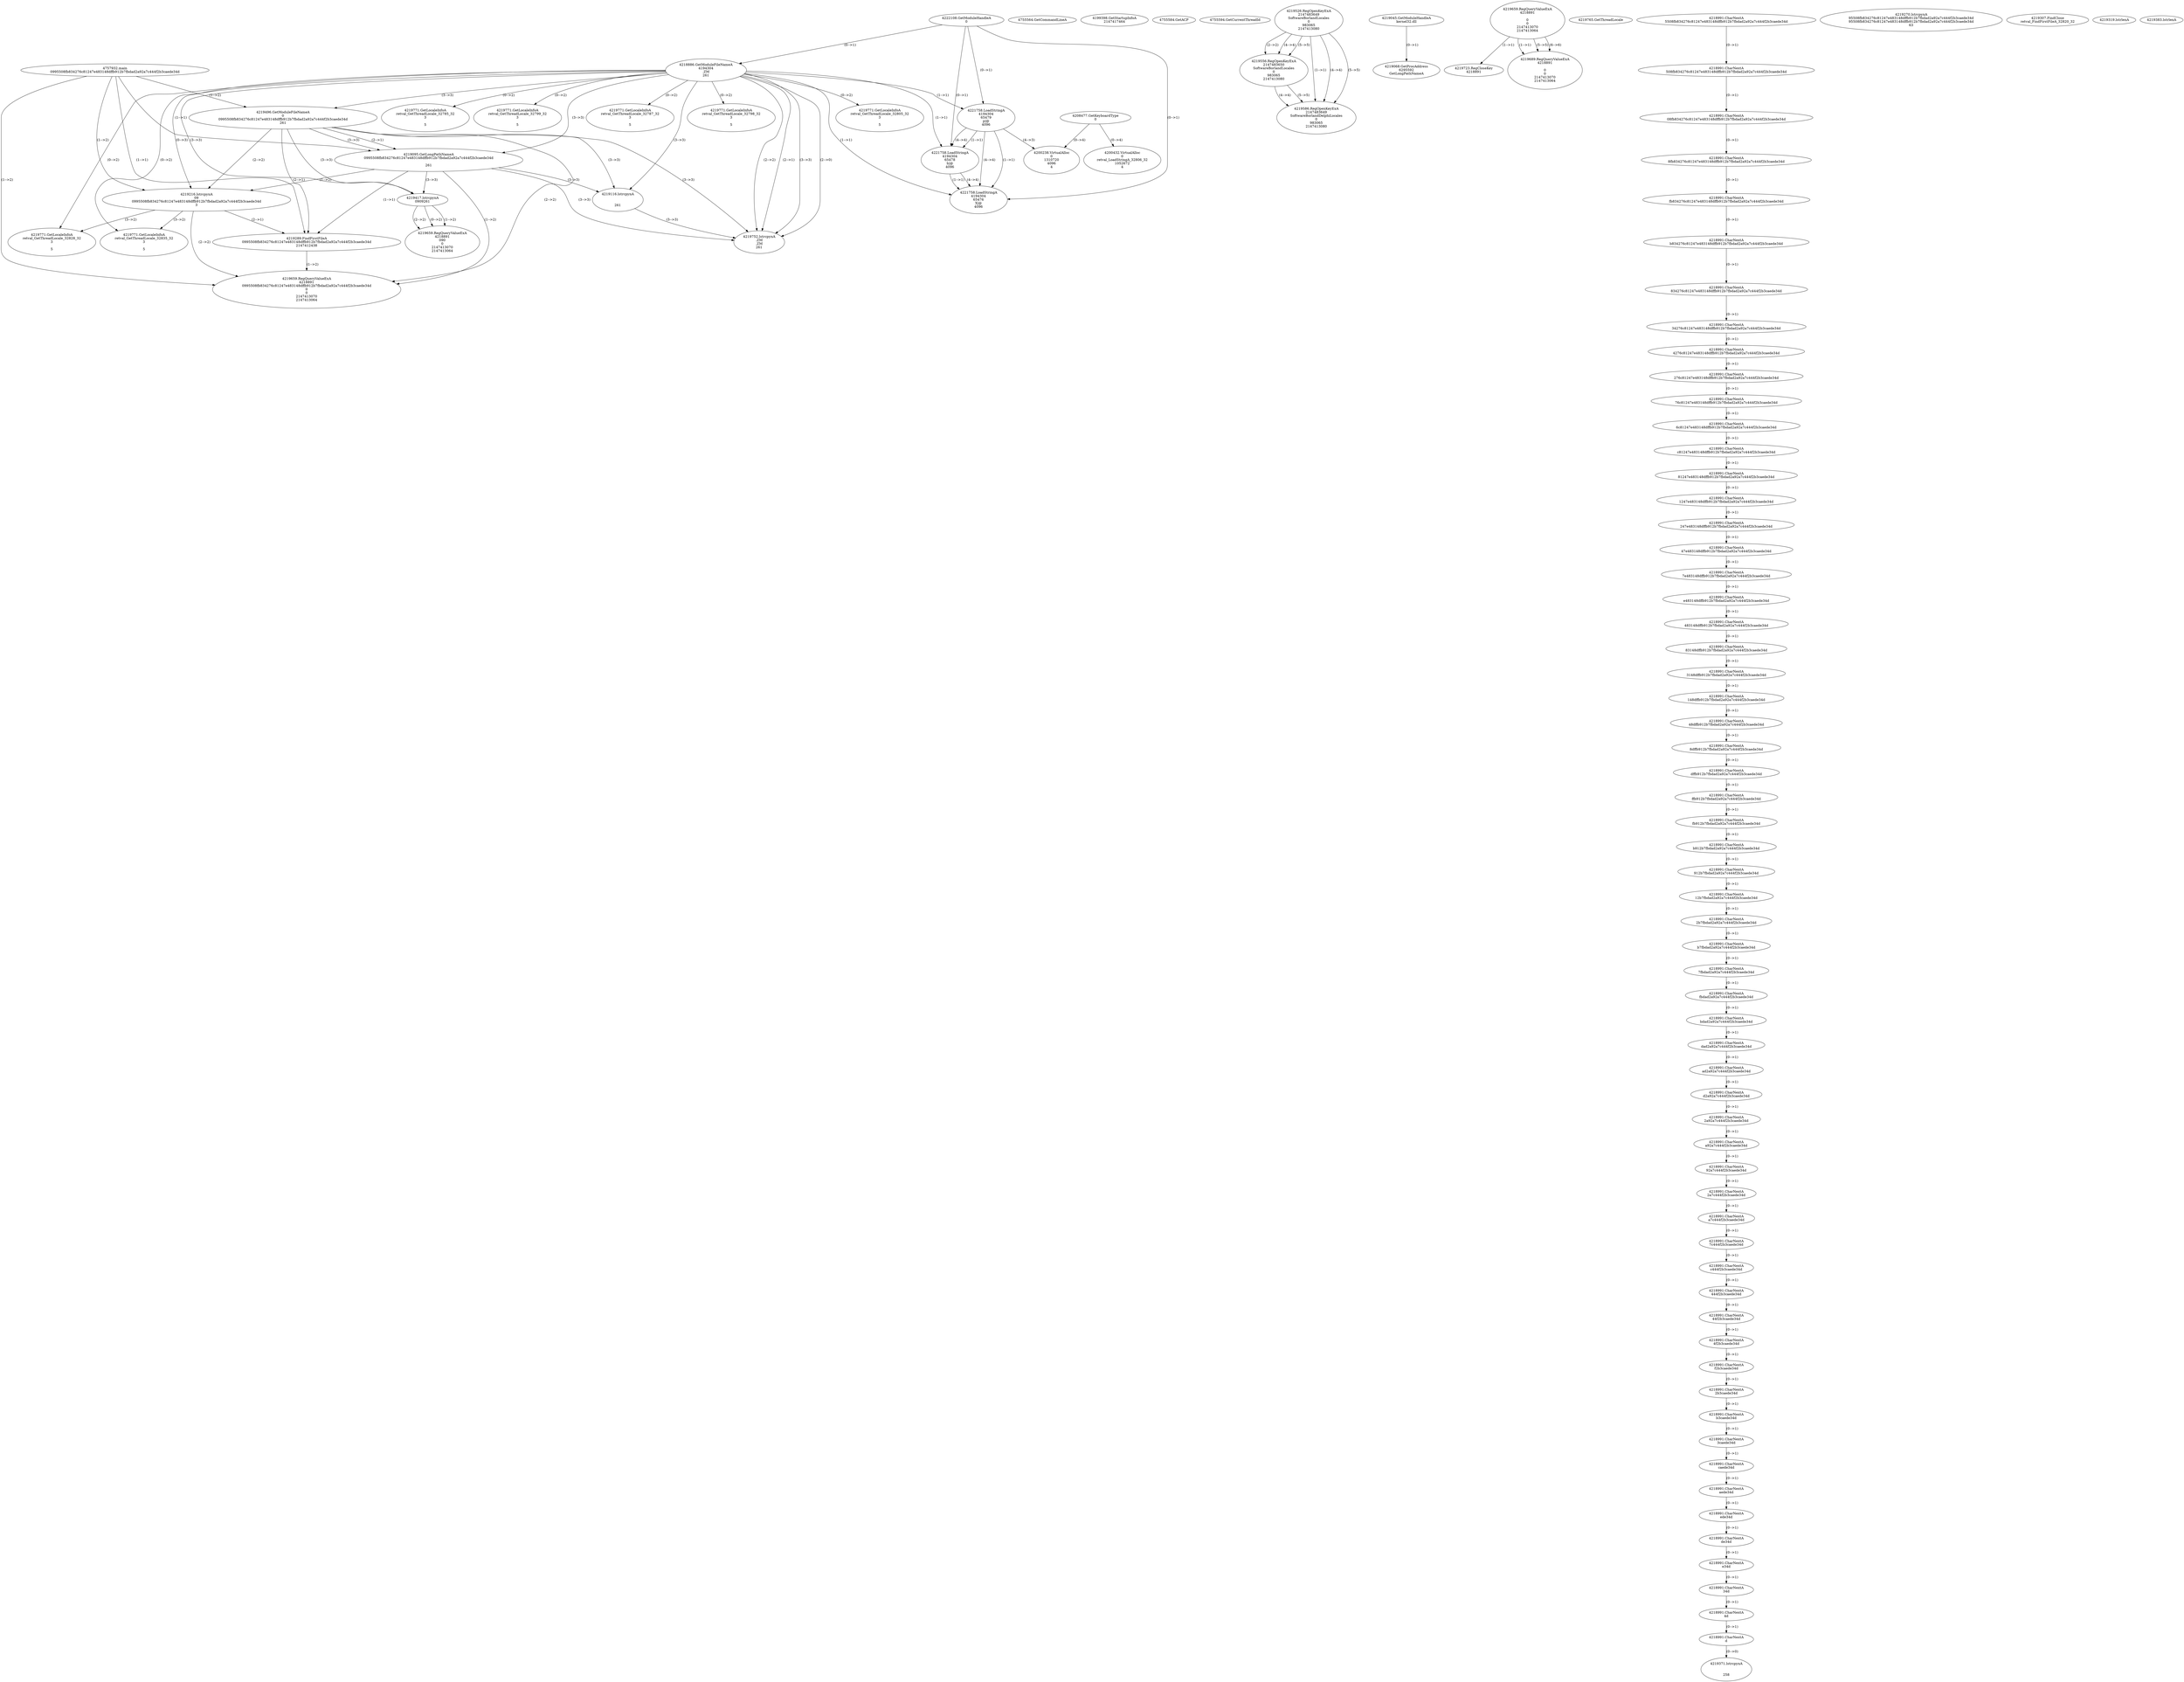 // Global SCDG with merge call
digraph {
	0 [label="4757932.main
0995508fb834276c81247e483148dffb912b7fbdad2a92a7c444f2b3caede34d"]
	1 [label="4222108.GetModuleHandleA
0"]
	2 [label="4208477.GetKeyboardType
0"]
	3 [label="4755564.GetCommandLineA
"]
	4 [label="4199398.GetStartupInfoA
2147417464"]
	5 [label="4755584.GetACP
"]
	6 [label="4755594.GetCurrentThreadId
"]
	7 [label="4218886.GetModuleFileNameA
4194304
.ZM
261"]
	1 -> 7 [label="(0-->1)"]
	8 [label="4219496.GetModuleFileNameA
0
0995508fb834276c81247e483148dffb912b7fbdad2a92a7c444f2b3caede34d
261"]
	0 -> 8 [label="(1-->2)"]
	7 -> 8 [label="(3-->3)"]
	9 [label="4219526.RegOpenKeyExA
2147483649
Software\Borland\Locales
0
983065
2147413080"]
	10 [label="4219556.RegOpenKeyExA
2147483650
Software\Borland\Locales
0
983065
2147413080"]
	9 -> 10 [label="(2-->2)"]
	9 -> 10 [label="(4-->4)"]
	9 -> 10 [label="(5-->5)"]
	11 [label="4219586.RegOpenKeyExA
2147483649
Software\Borland\Delphi\Locales
0
983065
2147413080"]
	9 -> 11 [label="(1-->1)"]
	9 -> 11 [label="(4-->4)"]
	10 -> 11 [label="(4-->4)"]
	9 -> 11 [label="(5-->5)"]
	10 -> 11 [label="(5-->5)"]
	12 [label="4219045.GetModuleHandleA
kernel32.dll"]
	13 [label="4219068.GetProcAddress
6295592
GetLongPathNameA"]
	12 -> 13 [label="(0-->1)"]
	14 [label="4219095.GetLongPathNameA
0995508fb834276c81247e483148dffb912b7fbdad2a92a7c444f2b3caede34d

261"]
	0 -> 14 [label="(1-->1)"]
	8 -> 14 [label="(2-->1)"]
	7 -> 14 [label="(3-->3)"]
	8 -> 14 [label="(3-->3)"]
	15 [label="4219116.lstrcpynA


261"]
	7 -> 15 [label="(3-->3)"]
	8 -> 15 [label="(3-->3)"]
	14 -> 15 [label="(3-->3)"]
	16 [label="4219659.RegQueryValueExA
4218891

0
0
2147413070
2147413064"]
	17 [label="4219723.RegCloseKey
4218891"]
	16 -> 17 [label="(1-->1)"]
	18 [label="4219752.lstrcpynA
.ZM
.ZM
261"]
	7 -> 18 [label="(2-->1)"]
	7 -> 18 [label="(2-->2)"]
	7 -> 18 [label="(3-->3)"]
	8 -> 18 [label="(3-->3)"]
	14 -> 18 [label="(3-->3)"]
	15 -> 18 [label="(3-->3)"]
	7 -> 18 [label="(2-->0)"]
	19 [label="4219765.GetThreadLocale
"]
	20 [label="4219771.GetLocaleInfoA
retval_GetThreadLocale_32798_32
3

5"]
	7 -> 20 [label="(0-->2)"]
	21 [label="4221758.LoadStringA
4194304
65479
p|@
4096"]
	1 -> 21 [label="(0-->1)"]
	7 -> 21 [label="(1-->1)"]
	22 [label="4221758.LoadStringA
4194304
65478
h|@
4096"]
	1 -> 22 [label="(0-->1)"]
	7 -> 22 [label="(1-->1)"]
	21 -> 22 [label="(1-->1)"]
	21 -> 22 [label="(4-->4)"]
	23 [label="4200432.VirtualAlloc
0
retval_LoadStringA_32806_32
1052672
4"]
	2 -> 23 [label="(0-->4)"]
	24 [label="4219689.RegQueryValueExA
4218891

0
0
2147413070
2147413064"]
	16 -> 24 [label="(1-->1)"]
	16 -> 24 [label="(5-->5)"]
	16 -> 24 [label="(6-->6)"]
	25 [label="4219771.GetLocaleInfoA
retval_GetThreadLocale_32805_32
3

5"]
	7 -> 25 [label="(0-->2)"]
	26 [label="4219216.lstrcpynA
09
0995508fb834276c81247e483148dffb912b7fbdad2a92a7c444f2b3caede34d
3"]
	0 -> 26 [label="(1-->2)"]
	8 -> 26 [label="(2-->2)"]
	14 -> 26 [label="(1-->2)"]
	7 -> 26 [label="(0-->3)"]
	27 [label="4218991.CharNextA
5508fb834276c81247e483148dffb912b7fbdad2a92a7c444f2b3caede34d"]
	28 [label="4218991.CharNextA
508fb834276c81247e483148dffb912b7fbdad2a92a7c444f2b3caede34d"]
	27 -> 28 [label="(0-->1)"]
	29 [label="4218991.CharNextA
08fb834276c81247e483148dffb912b7fbdad2a92a7c444f2b3caede34d"]
	28 -> 29 [label="(0-->1)"]
	30 [label="4218991.CharNextA
8fb834276c81247e483148dffb912b7fbdad2a92a7c444f2b3caede34d"]
	29 -> 30 [label="(0-->1)"]
	31 [label="4218991.CharNextA
fb834276c81247e483148dffb912b7fbdad2a92a7c444f2b3caede34d"]
	30 -> 31 [label="(0-->1)"]
	32 [label="4218991.CharNextA
b834276c81247e483148dffb912b7fbdad2a92a7c444f2b3caede34d"]
	31 -> 32 [label="(0-->1)"]
	33 [label="4218991.CharNextA
834276c81247e483148dffb912b7fbdad2a92a7c444f2b3caede34d"]
	32 -> 33 [label="(0-->1)"]
	34 [label="4218991.CharNextA
34276c81247e483148dffb912b7fbdad2a92a7c444f2b3caede34d"]
	33 -> 34 [label="(0-->1)"]
	35 [label="4218991.CharNextA
4276c81247e483148dffb912b7fbdad2a92a7c444f2b3caede34d"]
	34 -> 35 [label="(0-->1)"]
	36 [label="4218991.CharNextA
276c81247e483148dffb912b7fbdad2a92a7c444f2b3caede34d"]
	35 -> 36 [label="(0-->1)"]
	37 [label="4218991.CharNextA
76c81247e483148dffb912b7fbdad2a92a7c444f2b3caede34d"]
	36 -> 37 [label="(0-->1)"]
	38 [label="4218991.CharNextA
6c81247e483148dffb912b7fbdad2a92a7c444f2b3caede34d"]
	37 -> 38 [label="(0-->1)"]
	39 [label="4218991.CharNextA
c81247e483148dffb912b7fbdad2a92a7c444f2b3caede34d"]
	38 -> 39 [label="(0-->1)"]
	40 [label="4218991.CharNextA
81247e483148dffb912b7fbdad2a92a7c444f2b3caede34d"]
	39 -> 40 [label="(0-->1)"]
	41 [label="4218991.CharNextA
1247e483148dffb912b7fbdad2a92a7c444f2b3caede34d"]
	40 -> 41 [label="(0-->1)"]
	42 [label="4218991.CharNextA
247e483148dffb912b7fbdad2a92a7c444f2b3caede34d"]
	41 -> 42 [label="(0-->1)"]
	43 [label="4218991.CharNextA
47e483148dffb912b7fbdad2a92a7c444f2b3caede34d"]
	42 -> 43 [label="(0-->1)"]
	44 [label="4218991.CharNextA
7e483148dffb912b7fbdad2a92a7c444f2b3caede34d"]
	43 -> 44 [label="(0-->1)"]
	45 [label="4218991.CharNextA
e483148dffb912b7fbdad2a92a7c444f2b3caede34d"]
	44 -> 45 [label="(0-->1)"]
	46 [label="4218991.CharNextA
483148dffb912b7fbdad2a92a7c444f2b3caede34d"]
	45 -> 46 [label="(0-->1)"]
	47 [label="4218991.CharNextA
83148dffb912b7fbdad2a92a7c444f2b3caede34d"]
	46 -> 47 [label="(0-->1)"]
	48 [label="4218991.CharNextA
3148dffb912b7fbdad2a92a7c444f2b3caede34d"]
	47 -> 48 [label="(0-->1)"]
	49 [label="4218991.CharNextA
148dffb912b7fbdad2a92a7c444f2b3caede34d"]
	48 -> 49 [label="(0-->1)"]
	50 [label="4218991.CharNextA
48dffb912b7fbdad2a92a7c444f2b3caede34d"]
	49 -> 50 [label="(0-->1)"]
	51 [label="4218991.CharNextA
8dffb912b7fbdad2a92a7c444f2b3caede34d"]
	50 -> 51 [label="(0-->1)"]
	52 [label="4218991.CharNextA
dffb912b7fbdad2a92a7c444f2b3caede34d"]
	51 -> 52 [label="(0-->1)"]
	53 [label="4218991.CharNextA
ffb912b7fbdad2a92a7c444f2b3caede34d"]
	52 -> 53 [label="(0-->1)"]
	54 [label="4218991.CharNextA
fb912b7fbdad2a92a7c444f2b3caede34d"]
	53 -> 54 [label="(0-->1)"]
	55 [label="4218991.CharNextA
b912b7fbdad2a92a7c444f2b3caede34d"]
	54 -> 55 [label="(0-->1)"]
	56 [label="4218991.CharNextA
912b7fbdad2a92a7c444f2b3caede34d"]
	55 -> 56 [label="(0-->1)"]
	57 [label="4218991.CharNextA
12b7fbdad2a92a7c444f2b3caede34d"]
	56 -> 57 [label="(0-->1)"]
	58 [label="4218991.CharNextA
2b7fbdad2a92a7c444f2b3caede34d"]
	57 -> 58 [label="(0-->1)"]
	59 [label="4218991.CharNextA
b7fbdad2a92a7c444f2b3caede34d"]
	58 -> 59 [label="(0-->1)"]
	60 [label="4218991.CharNextA
7fbdad2a92a7c444f2b3caede34d"]
	59 -> 60 [label="(0-->1)"]
	61 [label="4218991.CharNextA
fbdad2a92a7c444f2b3caede34d"]
	60 -> 61 [label="(0-->1)"]
	62 [label="4218991.CharNextA
bdad2a92a7c444f2b3caede34d"]
	61 -> 62 [label="(0-->1)"]
	63 [label="4218991.CharNextA
dad2a92a7c444f2b3caede34d"]
	62 -> 63 [label="(0-->1)"]
	64 [label="4218991.CharNextA
ad2a92a7c444f2b3caede34d"]
	63 -> 64 [label="(0-->1)"]
	65 [label="4218991.CharNextA
d2a92a7c444f2b3caede34d"]
	64 -> 65 [label="(0-->1)"]
	66 [label="4218991.CharNextA
2a92a7c444f2b3caede34d"]
	65 -> 66 [label="(0-->1)"]
	67 [label="4218991.CharNextA
a92a7c444f2b3caede34d"]
	66 -> 67 [label="(0-->1)"]
	68 [label="4218991.CharNextA
92a7c444f2b3caede34d"]
	67 -> 68 [label="(0-->1)"]
	69 [label="4218991.CharNextA
2a7c444f2b3caede34d"]
	68 -> 69 [label="(0-->1)"]
	70 [label="4218991.CharNextA
a7c444f2b3caede34d"]
	69 -> 70 [label="(0-->1)"]
	71 [label="4218991.CharNextA
7c444f2b3caede34d"]
	70 -> 71 [label="(0-->1)"]
	72 [label="4218991.CharNextA
c444f2b3caede34d"]
	71 -> 72 [label="(0-->1)"]
	73 [label="4218991.CharNextA
444f2b3caede34d"]
	72 -> 73 [label="(0-->1)"]
	74 [label="4218991.CharNextA
44f2b3caede34d"]
	73 -> 74 [label="(0-->1)"]
	75 [label="4218991.CharNextA
4f2b3caede34d"]
	74 -> 75 [label="(0-->1)"]
	76 [label="4218991.CharNextA
f2b3caede34d"]
	75 -> 76 [label="(0-->1)"]
	77 [label="4218991.CharNextA
2b3caede34d"]
	76 -> 77 [label="(0-->1)"]
	78 [label="4218991.CharNextA
b3caede34d"]
	77 -> 78 [label="(0-->1)"]
	79 [label="4218991.CharNextA
3caede34d"]
	78 -> 79 [label="(0-->1)"]
	80 [label="4218991.CharNextA
caede34d"]
	79 -> 80 [label="(0-->1)"]
	81 [label="4218991.CharNextA
aede34d"]
	80 -> 81 [label="(0-->1)"]
	82 [label="4218991.CharNextA
ede34d"]
	81 -> 82 [label="(0-->1)"]
	83 [label="4218991.CharNextA
de34d"]
	82 -> 83 [label="(0-->1)"]
	84 [label="4218991.CharNextA
e34d"]
	83 -> 84 [label="(0-->1)"]
	85 [label="4218991.CharNextA
34d"]
	84 -> 85 [label="(0-->1)"]
	86 [label="4218991.CharNextA
4d"]
	85 -> 86 [label="(0-->1)"]
	87 [label="4218991.CharNextA
d"]
	86 -> 87 [label="(0-->1)"]
	88 [label="4219270.lstrcpynA
95508fb834276c81247e483148dffb912b7fbdad2a92a7c444f2b3caede34d
95508fb834276c81247e483148dffb912b7fbdad2a92a7c444f2b3caede34d
63"]
	89 [label="4219289.FindFirstFileA
0995508fb834276c81247e483148dffb912b7fbdad2a92a7c444f2b3caede34d
2147412438"]
	0 -> 89 [label="(1-->1)"]
	8 -> 89 [label="(2-->1)"]
	14 -> 89 [label="(1-->1)"]
	26 -> 89 [label="(2-->1)"]
	90 [label="4219307.FindClose
retval_FindFirstFileA_32820_32"]
	91 [label="4219319.lstrlenA
"]
	92 [label="4219371.lstrcpynA


258"]
	87 -> 92 [label="(0-->0)"]
	93 [label="4219383.lstrlenA
"]
	94 [label="4219417.lstrcpynA
09\
09\
261"]
	7 -> 94 [label="(3-->3)"]
	8 -> 94 [label="(3-->3)"]
	14 -> 94 [label="(3-->3)"]
	95 [label="4219659.RegQueryValueExA
4218891
09\
0
0
2147413070
2147413064"]
	94 -> 95 [label="(1-->2)"]
	94 -> 95 [label="(2-->2)"]
	94 -> 95 [label="(0-->2)"]
	96 [label="4219659.RegQueryValueExA
4218891
0995508fb834276c81247e483148dffb912b7fbdad2a92a7c444f2b3caede34d
0
0
2147413070
2147413064"]
	0 -> 96 [label="(1-->2)"]
	8 -> 96 [label="(2-->2)"]
	14 -> 96 [label="(1-->2)"]
	26 -> 96 [label="(2-->2)"]
	89 -> 96 [label="(1-->2)"]
	97 [label="4219771.GetLocaleInfoA
retval_GetThreadLocale_32835_32
3

5"]
	7 -> 97 [label="(0-->2)"]
	26 -> 97 [label="(3-->2)"]
	98 [label="4200238.VirtualAlloc
0
1310720
4096
4"]
	21 -> 98 [label="(4-->3)"]
	2 -> 98 [label="(0-->4)"]
	99 [label="4219771.GetLocaleInfoA
retval_GetThreadLocale_32785_32
3

5"]
	7 -> 99 [label="(0-->2)"]
	100 [label="4221758.LoadStringA
4194304
65476
X|@
4096"]
	1 -> 100 [label="(0-->1)"]
	7 -> 100 [label="(1-->1)"]
	21 -> 100 [label="(1-->1)"]
	22 -> 100 [label="(1-->1)"]
	21 -> 100 [label="(4-->4)"]
	22 -> 100 [label="(4-->4)"]
	101 [label="4219771.GetLocaleInfoA
retval_GetThreadLocale_32799_32
3

5"]
	7 -> 101 [label="(0-->2)"]
	102 [label="4219771.GetLocaleInfoA
retval_GetThreadLocale_32828_32
3

5"]
	7 -> 102 [label="(0-->2)"]
	26 -> 102 [label="(3-->2)"]
	103 [label="4219771.GetLocaleInfoA
retval_GetThreadLocale_32787_32
3

5"]
	7 -> 103 [label="(0-->2)"]
}
